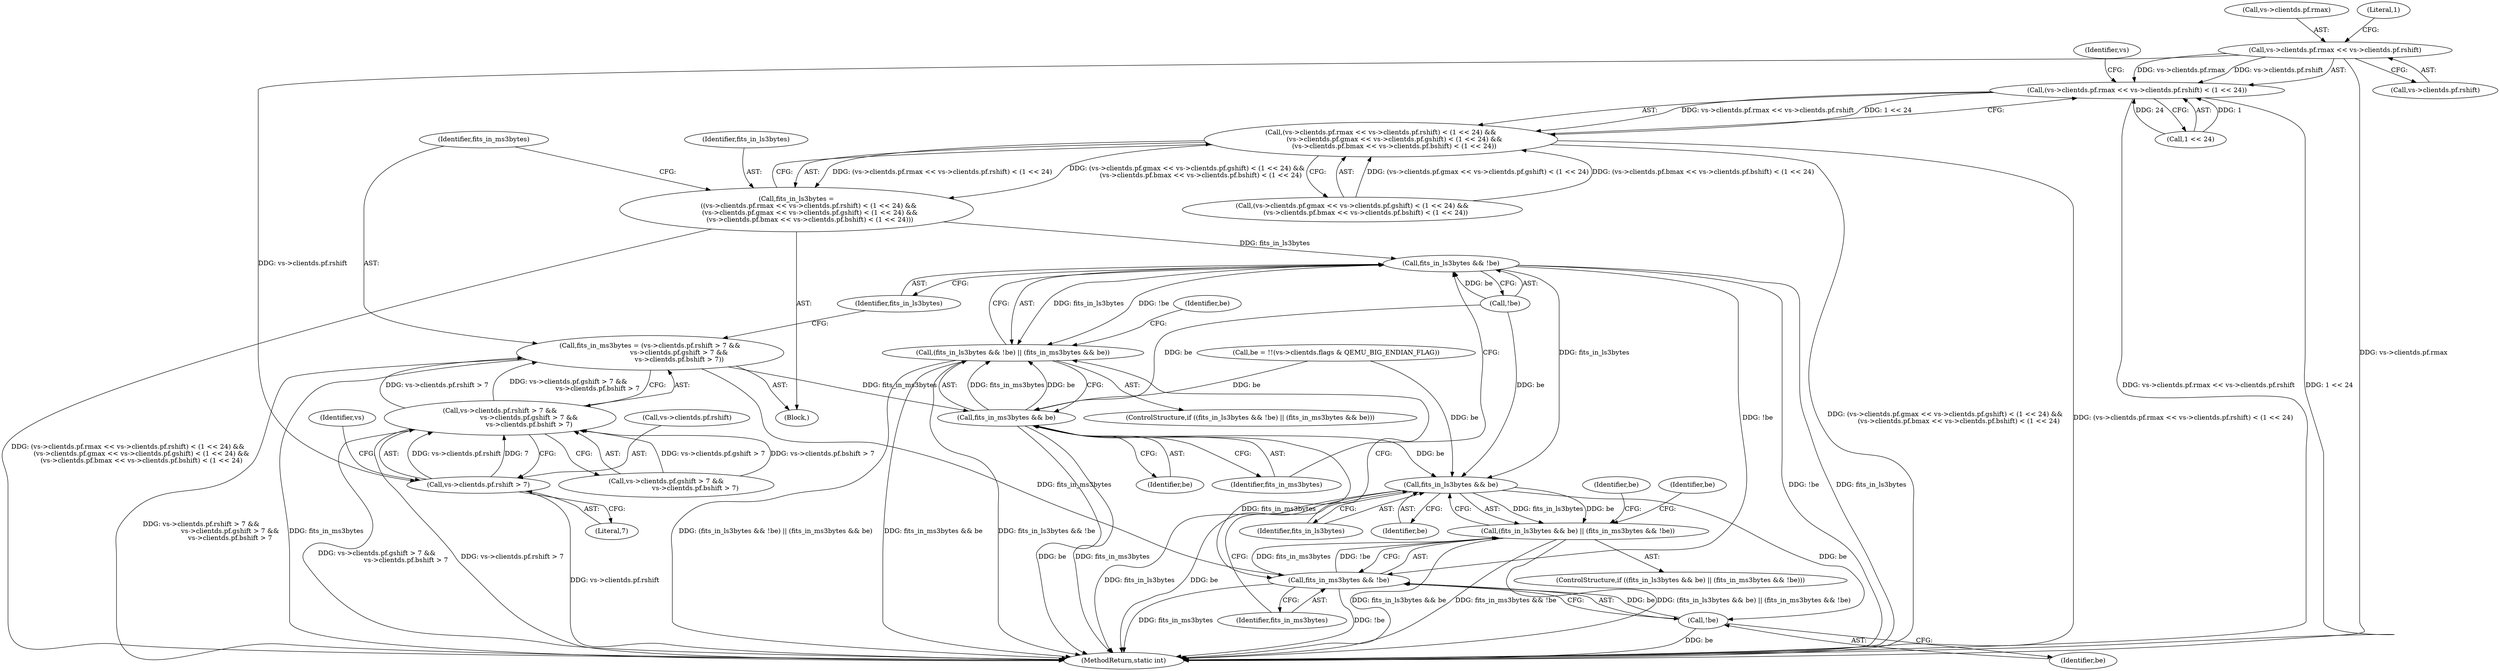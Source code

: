digraph "0_qemu_9f64916da20eea67121d544698676295bbb105a7_8@pointer" {
"1000284" [label="(Call,vs->clientds.pf.rmax << vs->clientds.pf.rshift)"];
"1000283" [label="(Call,(vs->clientds.pf.rmax << vs->clientds.pf.rshift) < (1 << 24))"];
"1000282" [label="(Call,(vs->clientds.pf.rmax << vs->clientds.pf.rshift) < (1 << 24) &&\n             (vs->clientds.pf.gmax << vs->clientds.pf.gshift) < (1 << 24) &&\n             (vs->clientds.pf.bmax << vs->clientds.pf.bshift) < (1 << 24))"];
"1000280" [label="(Call,fits_in_ls3bytes =\n            ((vs->clientds.pf.rmax << vs->clientds.pf.rshift) < (1 << 24) &&\n             (vs->clientds.pf.gmax << vs->clientds.pf.gshift) < (1 << 24) &&\n             (vs->clientds.pf.bmax << vs->clientds.pf.bshift) < (1 << 24)))"];
"1000374" [label="(Call,fits_in_ls3bytes && !be)"];
"1000373" [label="(Call,(fits_in_ls3bytes && !be) || (fits_in_ms3bytes && be))"];
"1000404" [label="(Call,fits_in_ls3bytes && be)"];
"1000403" [label="(Call,(fits_in_ls3bytes && be) || (fits_in_ms3bytes && !be))"];
"1000409" [label="(Call,!be)"];
"1000407" [label="(Call,fits_in_ms3bytes && !be)"];
"1000344" [label="(Call,vs->clientds.pf.rshift > 7)"];
"1000343" [label="(Call,vs->clientds.pf.rshift > 7 &&\n                            vs->clientds.pf.gshift > 7 &&\n                            vs->clientds.pf.bshift > 7)"];
"1000341" [label="(Call,fits_in_ms3bytes = (vs->clientds.pf.rshift > 7 &&\n                            vs->clientds.pf.gshift > 7 &&\n                            vs->clientds.pf.bshift > 7))"];
"1000378" [label="(Call,fits_in_ms3bytes && be)"];
"1000408" [label="(Identifier,fits_in_ms3bytes)"];
"1000405" [label="(Identifier,fits_in_ls3bytes)"];
"1000380" [label="(Identifier,be)"];
"1000281" [label="(Identifier,fits_in_ls3bytes)"];
"1000283" [label="(Call,(vs->clientds.pf.rmax << vs->clientds.pf.rshift) < (1 << 24))"];
"1000342" [label="(Identifier,fits_in_ms3bytes)"];
"1000344" [label="(Call,vs->clientds.pf.rshift > 7)"];
"1000434" [label="(Identifier,be)"];
"1000404" [label="(Call,fits_in_ls3bytes && be)"];
"1000383" [label="(Identifier,be)"];
"1000280" [label="(Call,fits_in_ls3bytes =\n            ((vs->clientds.pf.rmax << vs->clientds.pf.rshift) < (1 << 24) &&\n             (vs->clientds.pf.gmax << vs->clientds.pf.gshift) < (1 << 24) &&\n             (vs->clientds.pf.bmax << vs->clientds.pf.bshift) < (1 << 24)))"];
"1000402" [label="(ControlStructure,if ((fits_in_ls3bytes && be) || (fits_in_ms3bytes && !be)))"];
"1000492" [label="(MethodReturn,static int)"];
"1000375" [label="(Identifier,fits_in_ls3bytes)"];
"1000407" [label="(Call,fits_in_ms3bytes && !be)"];
"1000341" [label="(Call,fits_in_ms3bytes = (vs->clientds.pf.rshift > 7 &&\n                            vs->clientds.pf.gshift > 7 &&\n                            vs->clientds.pf.bshift > 7))"];
"1000373" [label="(Call,(fits_in_ls3bytes && !be) || (fits_in_ms3bytes && be))"];
"1000378" [label="(Call,fits_in_ms3bytes && be)"];
"1000108" [label="(Call,be = !!(vs->clientds.flags & QEMU_BIG_ENDIAN_FLAG))"];
"1000282" [label="(Call,(vs->clientds.pf.rmax << vs->clientds.pf.rshift) < (1 << 24) &&\n             (vs->clientds.pf.gmax << vs->clientds.pf.gshift) < (1 << 24) &&\n             (vs->clientds.pf.bmax << vs->clientds.pf.bshift) < (1 << 24))"];
"1000308" [label="(Identifier,vs)"];
"1000353" [label="(Call,vs->clientds.pf.gshift > 7 &&\n                            vs->clientds.pf.bshift > 7)"];
"1000379" [label="(Identifier,fits_in_ms3bytes)"];
"1000409" [label="(Call,!be)"];
"1000285" [label="(Call,vs->clientds.pf.rmax)"];
"1000300" [label="(Literal,1)"];
"1000376" [label="(Call,!be)"];
"1000292" [label="(Call,vs->clientds.pf.rshift)"];
"1000406" [label="(Identifier,be)"];
"1000343" [label="(Call,vs->clientds.pf.rshift > 7 &&\n                            vs->clientds.pf.gshift > 7 &&\n                            vs->clientds.pf.bshift > 7)"];
"1000284" [label="(Call,vs->clientds.pf.rmax << vs->clientds.pf.rshift)"];
"1000352" [label="(Literal,7)"];
"1000345" [label="(Call,vs->clientds.pf.rshift)"];
"1000302" [label="(Call,(vs->clientds.pf.gmax << vs->clientds.pf.gshift) < (1 << 24) &&\n             (vs->clientds.pf.bmax << vs->clientds.pf.bshift) < (1 << 24))"];
"1000277" [label="(Block,)"];
"1000299" [label="(Call,1 << 24)"];
"1000403" [label="(Call,(fits_in_ls3bytes && be) || (fits_in_ms3bytes && !be))"];
"1000374" [label="(Call,fits_in_ls3bytes && !be)"];
"1000413" [label="(Identifier,be)"];
"1000358" [label="(Identifier,vs)"];
"1000410" [label="(Identifier,be)"];
"1000372" [label="(ControlStructure,if ((fits_in_ls3bytes && !be) || (fits_in_ms3bytes && be)))"];
"1000284" -> "1000283"  [label="AST: "];
"1000284" -> "1000292"  [label="CFG: "];
"1000285" -> "1000284"  [label="AST: "];
"1000292" -> "1000284"  [label="AST: "];
"1000300" -> "1000284"  [label="CFG: "];
"1000284" -> "1000492"  [label="DDG: vs->clientds.pf.rmax"];
"1000284" -> "1000283"  [label="DDG: vs->clientds.pf.rmax"];
"1000284" -> "1000283"  [label="DDG: vs->clientds.pf.rshift"];
"1000284" -> "1000344"  [label="DDG: vs->clientds.pf.rshift"];
"1000283" -> "1000282"  [label="AST: "];
"1000283" -> "1000299"  [label="CFG: "];
"1000299" -> "1000283"  [label="AST: "];
"1000308" -> "1000283"  [label="CFG: "];
"1000282" -> "1000283"  [label="CFG: "];
"1000283" -> "1000492"  [label="DDG: vs->clientds.pf.rmax << vs->clientds.pf.rshift"];
"1000283" -> "1000492"  [label="DDG: 1 << 24"];
"1000283" -> "1000282"  [label="DDG: vs->clientds.pf.rmax << vs->clientds.pf.rshift"];
"1000283" -> "1000282"  [label="DDG: 1 << 24"];
"1000299" -> "1000283"  [label="DDG: 1"];
"1000299" -> "1000283"  [label="DDG: 24"];
"1000282" -> "1000280"  [label="AST: "];
"1000282" -> "1000302"  [label="CFG: "];
"1000302" -> "1000282"  [label="AST: "];
"1000280" -> "1000282"  [label="CFG: "];
"1000282" -> "1000492"  [label="DDG: (vs->clientds.pf.gmax << vs->clientds.pf.gshift) < (1 << 24) &&\n             (vs->clientds.pf.bmax << vs->clientds.pf.bshift) < (1 << 24)"];
"1000282" -> "1000492"  [label="DDG: (vs->clientds.pf.rmax << vs->clientds.pf.rshift) < (1 << 24)"];
"1000282" -> "1000280"  [label="DDG: (vs->clientds.pf.rmax << vs->clientds.pf.rshift) < (1 << 24)"];
"1000282" -> "1000280"  [label="DDG: (vs->clientds.pf.gmax << vs->clientds.pf.gshift) < (1 << 24) &&\n             (vs->clientds.pf.bmax << vs->clientds.pf.bshift) < (1 << 24)"];
"1000302" -> "1000282"  [label="DDG: (vs->clientds.pf.gmax << vs->clientds.pf.gshift) < (1 << 24)"];
"1000302" -> "1000282"  [label="DDG: (vs->clientds.pf.bmax << vs->clientds.pf.bshift) < (1 << 24)"];
"1000280" -> "1000277"  [label="AST: "];
"1000281" -> "1000280"  [label="AST: "];
"1000342" -> "1000280"  [label="CFG: "];
"1000280" -> "1000492"  [label="DDG: (vs->clientds.pf.rmax << vs->clientds.pf.rshift) < (1 << 24) &&\n             (vs->clientds.pf.gmax << vs->clientds.pf.gshift) < (1 << 24) &&\n             (vs->clientds.pf.bmax << vs->clientds.pf.bshift) < (1 << 24)"];
"1000280" -> "1000374"  [label="DDG: fits_in_ls3bytes"];
"1000374" -> "1000373"  [label="AST: "];
"1000374" -> "1000375"  [label="CFG: "];
"1000374" -> "1000376"  [label="CFG: "];
"1000375" -> "1000374"  [label="AST: "];
"1000376" -> "1000374"  [label="AST: "];
"1000379" -> "1000374"  [label="CFG: "];
"1000373" -> "1000374"  [label="CFG: "];
"1000374" -> "1000492"  [label="DDG: !be"];
"1000374" -> "1000492"  [label="DDG: fits_in_ls3bytes"];
"1000374" -> "1000373"  [label="DDG: fits_in_ls3bytes"];
"1000374" -> "1000373"  [label="DDG: !be"];
"1000376" -> "1000374"  [label="DDG: be"];
"1000374" -> "1000404"  [label="DDG: fits_in_ls3bytes"];
"1000374" -> "1000407"  [label="DDG: !be"];
"1000373" -> "1000372"  [label="AST: "];
"1000373" -> "1000378"  [label="CFG: "];
"1000378" -> "1000373"  [label="AST: "];
"1000383" -> "1000373"  [label="CFG: "];
"1000405" -> "1000373"  [label="CFG: "];
"1000373" -> "1000492"  [label="DDG: (fits_in_ls3bytes && !be) || (fits_in_ms3bytes && be)"];
"1000373" -> "1000492"  [label="DDG: fits_in_ms3bytes && be"];
"1000373" -> "1000492"  [label="DDG: fits_in_ls3bytes && !be"];
"1000378" -> "1000373"  [label="DDG: fits_in_ms3bytes"];
"1000378" -> "1000373"  [label="DDG: be"];
"1000404" -> "1000403"  [label="AST: "];
"1000404" -> "1000405"  [label="CFG: "];
"1000404" -> "1000406"  [label="CFG: "];
"1000405" -> "1000404"  [label="AST: "];
"1000406" -> "1000404"  [label="AST: "];
"1000408" -> "1000404"  [label="CFG: "];
"1000403" -> "1000404"  [label="CFG: "];
"1000404" -> "1000492"  [label="DDG: fits_in_ls3bytes"];
"1000404" -> "1000492"  [label="DDG: be"];
"1000404" -> "1000403"  [label="DDG: fits_in_ls3bytes"];
"1000404" -> "1000403"  [label="DDG: be"];
"1000376" -> "1000404"  [label="DDG: be"];
"1000378" -> "1000404"  [label="DDG: be"];
"1000108" -> "1000404"  [label="DDG: be"];
"1000404" -> "1000409"  [label="DDG: be"];
"1000403" -> "1000402"  [label="AST: "];
"1000403" -> "1000407"  [label="CFG: "];
"1000407" -> "1000403"  [label="AST: "];
"1000413" -> "1000403"  [label="CFG: "];
"1000434" -> "1000403"  [label="CFG: "];
"1000403" -> "1000492"  [label="DDG: fits_in_ls3bytes && be"];
"1000403" -> "1000492"  [label="DDG: fits_in_ms3bytes && !be"];
"1000403" -> "1000492"  [label="DDG: (fits_in_ls3bytes && be) || (fits_in_ms3bytes && !be)"];
"1000407" -> "1000403"  [label="DDG: fits_in_ms3bytes"];
"1000407" -> "1000403"  [label="DDG: !be"];
"1000409" -> "1000407"  [label="AST: "];
"1000409" -> "1000410"  [label="CFG: "];
"1000410" -> "1000409"  [label="AST: "];
"1000407" -> "1000409"  [label="CFG: "];
"1000409" -> "1000492"  [label="DDG: be"];
"1000409" -> "1000407"  [label="DDG: be"];
"1000407" -> "1000408"  [label="CFG: "];
"1000408" -> "1000407"  [label="AST: "];
"1000407" -> "1000492"  [label="DDG: !be"];
"1000407" -> "1000492"  [label="DDG: fits_in_ms3bytes"];
"1000378" -> "1000407"  [label="DDG: fits_in_ms3bytes"];
"1000341" -> "1000407"  [label="DDG: fits_in_ms3bytes"];
"1000344" -> "1000343"  [label="AST: "];
"1000344" -> "1000352"  [label="CFG: "];
"1000345" -> "1000344"  [label="AST: "];
"1000352" -> "1000344"  [label="AST: "];
"1000358" -> "1000344"  [label="CFG: "];
"1000343" -> "1000344"  [label="CFG: "];
"1000344" -> "1000492"  [label="DDG: vs->clientds.pf.rshift"];
"1000344" -> "1000343"  [label="DDG: vs->clientds.pf.rshift"];
"1000344" -> "1000343"  [label="DDG: 7"];
"1000343" -> "1000341"  [label="AST: "];
"1000343" -> "1000353"  [label="CFG: "];
"1000353" -> "1000343"  [label="AST: "];
"1000341" -> "1000343"  [label="CFG: "];
"1000343" -> "1000492"  [label="DDG: vs->clientds.pf.rshift > 7"];
"1000343" -> "1000492"  [label="DDG: vs->clientds.pf.gshift > 7 &&\n                            vs->clientds.pf.bshift > 7"];
"1000343" -> "1000341"  [label="DDG: vs->clientds.pf.rshift > 7"];
"1000343" -> "1000341"  [label="DDG: vs->clientds.pf.gshift > 7 &&\n                            vs->clientds.pf.bshift > 7"];
"1000353" -> "1000343"  [label="DDG: vs->clientds.pf.gshift > 7"];
"1000353" -> "1000343"  [label="DDG: vs->clientds.pf.bshift > 7"];
"1000341" -> "1000277"  [label="AST: "];
"1000342" -> "1000341"  [label="AST: "];
"1000375" -> "1000341"  [label="CFG: "];
"1000341" -> "1000492"  [label="DDG: vs->clientds.pf.rshift > 7 &&\n                            vs->clientds.pf.gshift > 7 &&\n                            vs->clientds.pf.bshift > 7"];
"1000341" -> "1000492"  [label="DDG: fits_in_ms3bytes"];
"1000341" -> "1000378"  [label="DDG: fits_in_ms3bytes"];
"1000378" -> "1000379"  [label="CFG: "];
"1000378" -> "1000380"  [label="CFG: "];
"1000379" -> "1000378"  [label="AST: "];
"1000380" -> "1000378"  [label="AST: "];
"1000378" -> "1000492"  [label="DDG: be"];
"1000378" -> "1000492"  [label="DDG: fits_in_ms3bytes"];
"1000376" -> "1000378"  [label="DDG: be"];
"1000108" -> "1000378"  [label="DDG: be"];
}
